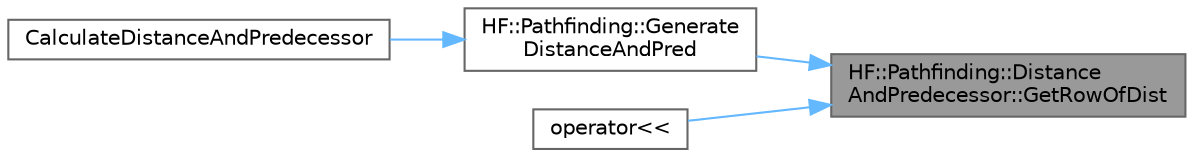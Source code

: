 digraph "HF::Pathfinding::DistanceAndPredecessor::GetRowOfDist"
{
 // LATEX_PDF_SIZE
  bgcolor="transparent";
  edge [fontname=Helvetica,fontsize=10,labelfontname=Helvetica,labelfontsize=10];
  node [fontname=Helvetica,fontsize=10,shape=box,height=0.2,width=0.4];
  rankdir="RL";
  Node1 [label="HF::Pathfinding::Distance\lAndPredecessor::GetRowOfDist",height=0.2,width=0.4,color="gray40", fillcolor="grey60", style="filled", fontcolor="black",tooltip="Get a pointer to the beginning of the ith row of the distance array."];
  Node1 -> Node2 [dir="back",color="steelblue1",style="solid"];
  Node2 [label="HF::Pathfinding::Generate\lDistanceAndPred",height=0.2,width=0.4,color="grey40", fillcolor="white", style="filled",URL="$a00472.html#ab58662be8e56c333d74d60a823e810e3",tooltip="Generate the distance and predecessor matricies for a specific boost graph."];
  Node2 -> Node3 [dir="back",color="steelblue1",style="solid"];
  Node3 [label="CalculateDistanceAndPredecessor",height=0.2,width=0.4,color="grey40", fillcolor="white", style="filled",URL="$a00456.html#ga27b1f45019ccbda909301520d1c738ca",tooltip="Calculate the distance and predecessor matricies for a graph."];
  Node1 -> Node4 [dir="back",color="steelblue1",style="solid"];
  Node4 [label="operator\<\<",height=0.2,width=0.4,color="grey40", fillcolor="white", style="filled",URL="$a00206.html#a13feb2f4c5d11a3eeea4ac367856d592",tooltip="An overload to print HF::Pathfinding::DistanceAndPredecessor when passed to cout ."];
}
